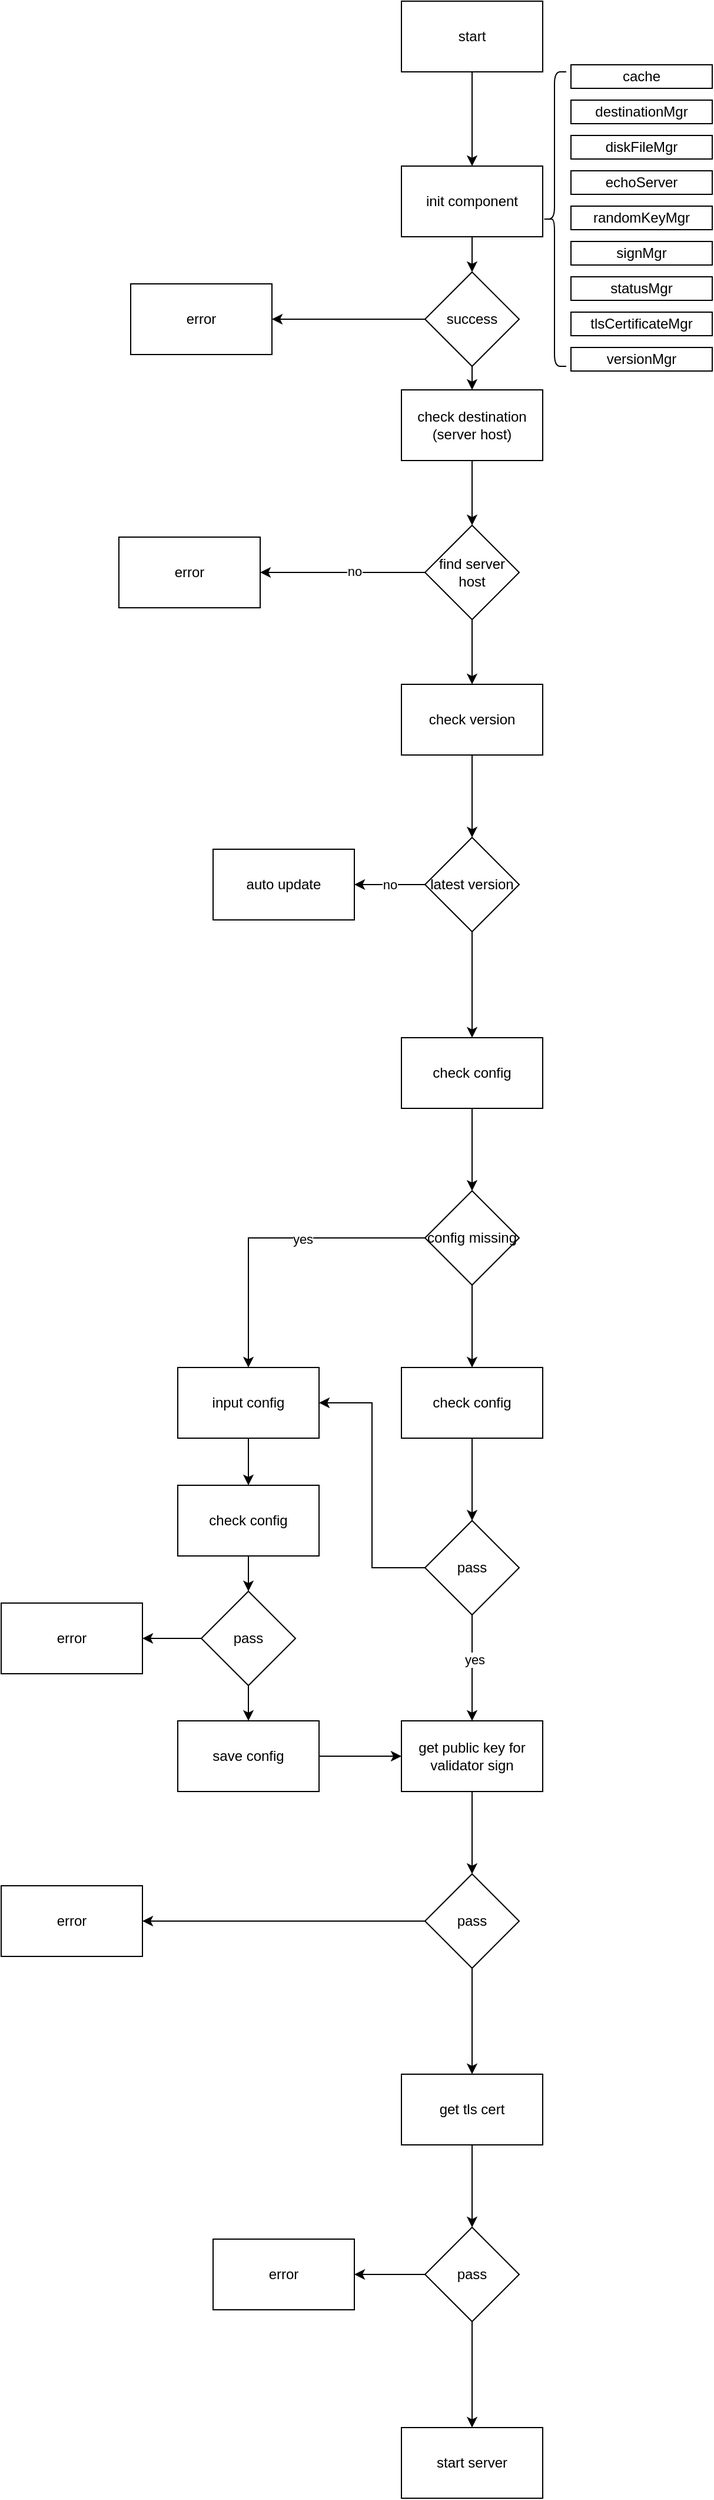 <mxfile version="15.5.4" type="embed"><diagram id="23iRSUPoRavnBvh4doch" name="Page-1"><mxGraphModel dx="1723" dy="637" grid="1" gridSize="10" guides="1" tooltips="1" connect="1" arrows="1" fold="1" page="1" pageScale="1" pageWidth="827" pageHeight="1169" math="0" shadow="0"><root><mxCell id="0"/><mxCell id="1" parent="0"/><mxCell id="4" value="" style="edgeStyle=orthogonalEdgeStyle;rounded=0;orthogonalLoop=1;jettySize=auto;html=1;" edge="1" parent="1" source="2" target="3"><mxGeometry relative="1" as="geometry"/></mxCell><mxCell id="2" value="start" style="rounded=0;whiteSpace=wrap;html=1;" vertex="1" parent="1"><mxGeometry x="150" y="60" width="120" height="60" as="geometry"/></mxCell><mxCell id="65" value="" style="edgeStyle=orthogonalEdgeStyle;rounded=0;orthogonalLoop=1;jettySize=auto;html=1;" edge="1" parent="1" source="3" target="64"><mxGeometry relative="1" as="geometry"/></mxCell><mxCell id="3" value="init component" style="whiteSpace=wrap;html=1;rounded=0;" vertex="1" parent="1"><mxGeometry x="150" y="200" width="120" height="60" as="geometry"/></mxCell><mxCell id="10" value="cache" style="rounded=0;whiteSpace=wrap;html=1;align=center;" vertex="1" parent="1"><mxGeometry x="294" y="114" width="120" height="20" as="geometry"/></mxCell><mxCell id="11" value="destinationMgr" style="rounded=0;whiteSpace=wrap;html=1;align=center;" vertex="1" parent="1"><mxGeometry x="294" y="144" width="120" height="20" as="geometry"/></mxCell><mxCell id="12" value="diskFileMgr" style="rounded=0;whiteSpace=wrap;html=1;align=center;" vertex="1" parent="1"><mxGeometry x="294" y="174" width="120" height="20" as="geometry"/></mxCell><mxCell id="13" value="echoServer" style="rounded=0;whiteSpace=wrap;html=1;align=center;" vertex="1" parent="1"><mxGeometry x="294" y="204" width="120" height="20" as="geometry"/></mxCell><mxCell id="14" value="randomKeyMgr" style="rounded=0;whiteSpace=wrap;html=1;align=center;" vertex="1" parent="1"><mxGeometry x="294" y="234" width="120" height="20" as="geometry"/></mxCell><mxCell id="15" value="signMgr" style="rounded=0;whiteSpace=wrap;html=1;align=center;" vertex="1" parent="1"><mxGeometry x="294" y="264" width="120" height="20" as="geometry"/></mxCell><mxCell id="16" value="statusMgr" style="rounded=0;whiteSpace=wrap;html=1;align=center;" vertex="1" parent="1"><mxGeometry x="294" y="294" width="120" height="20" as="geometry"/></mxCell><mxCell id="17" value="tlsCertificateMgr" style="rounded=0;whiteSpace=wrap;html=1;align=center;" vertex="1" parent="1"><mxGeometry x="294" y="324" width="120" height="20" as="geometry"/></mxCell><mxCell id="18" value="versionMgr" style="rounded=0;whiteSpace=wrap;html=1;align=center;" vertex="1" parent="1"><mxGeometry x="294" y="354" width="120" height="20" as="geometry"/></mxCell><mxCell id="20" value="" style="shape=curlyBracket;whiteSpace=wrap;html=1;rounded=1;align=center;" vertex="1" parent="1"><mxGeometry x="270" y="120" width="20" height="250" as="geometry"/></mxCell><mxCell id="24" value="" style="edgeStyle=orthogonalEdgeStyle;rounded=0;orthogonalLoop=1;jettySize=auto;html=1;" edge="1" parent="1" source="21" target="23"><mxGeometry relative="1" as="geometry"/></mxCell><mxCell id="21" value="check destination&lt;br&gt;(server host)" style="whiteSpace=wrap;html=1;rounded=0;" vertex="1" parent="1"><mxGeometry x="150" y="390" width="120" height="60" as="geometry"/></mxCell><mxCell id="26" value="" style="edgeStyle=orthogonalEdgeStyle;rounded=0;orthogonalLoop=1;jettySize=auto;html=1;" edge="1" parent="1" source="23" target="25"><mxGeometry relative="1" as="geometry"/></mxCell><mxCell id="27" value="no" style="edgeLabel;html=1;align=center;verticalAlign=middle;resizable=0;points=[];" vertex="1" connectable="0" parent="26"><mxGeometry x="-0.133" y="-1" relative="1" as="geometry"><mxPoint as="offset"/></mxGeometry></mxCell><mxCell id="29" value="" style="edgeStyle=orthogonalEdgeStyle;rounded=0;orthogonalLoop=1;jettySize=auto;html=1;" edge="1" parent="1" source="23" target="28"><mxGeometry relative="1" as="geometry"/></mxCell><mxCell id="23" value="find server host" style="rhombus;whiteSpace=wrap;html=1;rounded=0;" vertex="1" parent="1"><mxGeometry x="170" y="505" width="80" height="80" as="geometry"/></mxCell><mxCell id="25" value="error" style="whiteSpace=wrap;html=1;rounded=0;direction=west;" vertex="1" parent="1"><mxGeometry x="-90" y="515" width="120" height="60" as="geometry"/></mxCell><mxCell id="31" value="" style="edgeStyle=orthogonalEdgeStyle;rounded=0;orthogonalLoop=1;jettySize=auto;html=1;" edge="1" parent="1" source="28" target="30"><mxGeometry relative="1" as="geometry"/></mxCell><mxCell id="28" value="check version" style="whiteSpace=wrap;html=1;rounded=0;" vertex="1" parent="1"><mxGeometry x="150" y="640" width="120" height="60" as="geometry"/></mxCell><mxCell id="33" value="no" style="edgeStyle=orthogonalEdgeStyle;rounded=0;orthogonalLoop=1;jettySize=auto;html=1;" edge="1" parent="1" source="30" target="32"><mxGeometry relative="1" as="geometry"/></mxCell><mxCell id="35" value="" style="edgeStyle=orthogonalEdgeStyle;rounded=0;orthogonalLoop=1;jettySize=auto;html=1;" edge="1" parent="1" source="30" target="34"><mxGeometry relative="1" as="geometry"/></mxCell><mxCell id="30" value="latest version" style="rhombus;whiteSpace=wrap;html=1;rounded=0;" vertex="1" parent="1"><mxGeometry x="170" y="770" width="80" height="80" as="geometry"/></mxCell><mxCell id="32" value="auto update" style="whiteSpace=wrap;html=1;rounded=0;" vertex="1" parent="1"><mxGeometry x="-10" y="780" width="120" height="60" as="geometry"/></mxCell><mxCell id="37" value="" style="edgeStyle=orthogonalEdgeStyle;rounded=0;orthogonalLoop=1;jettySize=auto;html=1;" edge="1" parent="1" source="34" target="36"><mxGeometry relative="1" as="geometry"/></mxCell><mxCell id="34" value="check config" style="whiteSpace=wrap;html=1;rounded=0;" vertex="1" parent="1"><mxGeometry x="150" y="940" width="120" height="60" as="geometry"/></mxCell><mxCell id="39" value="" style="edgeStyle=orthogonalEdgeStyle;rounded=0;orthogonalLoop=1;jettySize=auto;html=1;" edge="1" parent="1" source="36" target="38"><mxGeometry relative="1" as="geometry"/></mxCell><mxCell id="48" value="yes" style="edgeLabel;html=1;align=center;verticalAlign=middle;resizable=0;points=[];" vertex="1" connectable="0" parent="39"><mxGeometry x="-0.2" y="1" relative="1" as="geometry"><mxPoint as="offset"/></mxGeometry></mxCell><mxCell id="54" value="" style="edgeStyle=orthogonalEdgeStyle;rounded=0;orthogonalLoop=1;jettySize=auto;html=1;" edge="1" parent="1" source="36" target="53"><mxGeometry relative="1" as="geometry"/></mxCell><mxCell id="36" value="config missing" style="rhombus;whiteSpace=wrap;html=1;rounded=0;" vertex="1" parent="1"><mxGeometry x="170" y="1070" width="80" height="80" as="geometry"/></mxCell><mxCell id="41" value="" style="edgeStyle=orthogonalEdgeStyle;rounded=0;orthogonalLoop=1;jettySize=auto;html=1;" edge="1" parent="1" source="38" target="40"><mxGeometry relative="1" as="geometry"/></mxCell><mxCell id="38" value="input config" style="whiteSpace=wrap;html=1;rounded=0;" vertex="1" parent="1"><mxGeometry x="-40" y="1220" width="120" height="60" as="geometry"/></mxCell><mxCell id="43" value="" style="edgeStyle=orthogonalEdgeStyle;rounded=0;orthogonalLoop=1;jettySize=auto;html=1;" edge="1" parent="1" source="40" target="42"><mxGeometry relative="1" as="geometry"/></mxCell><mxCell id="40" value="check config" style="whiteSpace=wrap;html=1;rounded=0;" vertex="1" parent="1"><mxGeometry x="-40" y="1320" width="120" height="60" as="geometry"/></mxCell><mxCell id="45" value="" style="edgeStyle=orthogonalEdgeStyle;rounded=0;orthogonalLoop=1;jettySize=auto;html=1;" edge="1" parent="1" source="42" target="44"><mxGeometry relative="1" as="geometry"/></mxCell><mxCell id="47" value="" style="edgeStyle=orthogonalEdgeStyle;rounded=0;orthogonalLoop=1;jettySize=auto;html=1;" edge="1" parent="1" source="42" target="46"><mxGeometry relative="1" as="geometry"/></mxCell><mxCell id="42" value="pass" style="rhombus;whiteSpace=wrap;html=1;rounded=0;" vertex="1" parent="1"><mxGeometry x="-20" y="1410" width="80" height="80" as="geometry"/></mxCell><mxCell id="44" value="error" style="whiteSpace=wrap;html=1;rounded=0;" vertex="1" parent="1"><mxGeometry x="-190" y="1420" width="120" height="60" as="geometry"/></mxCell><mxCell id="51" style="edgeStyle=orthogonalEdgeStyle;rounded=0;orthogonalLoop=1;jettySize=auto;html=1;exitX=1;exitY=0.5;exitDx=0;exitDy=0;entryX=0;entryY=0.5;entryDx=0;entryDy=0;" edge="1" parent="1" source="46" target="49"><mxGeometry relative="1" as="geometry"/></mxCell><mxCell id="46" value="save config" style="whiteSpace=wrap;html=1;rounded=0;" vertex="1" parent="1"><mxGeometry x="-40" y="1520" width="120" height="60" as="geometry"/></mxCell><mxCell id="61" value="" style="edgeStyle=orthogonalEdgeStyle;rounded=0;orthogonalLoop=1;jettySize=auto;html=1;" edge="1" parent="1" source="49" target="60"><mxGeometry relative="1" as="geometry"/></mxCell><mxCell id="49" value="get public key for validator sign" style="whiteSpace=wrap;html=1;rounded=0;" vertex="1" parent="1"><mxGeometry x="150" y="1520" width="120" height="60" as="geometry"/></mxCell><mxCell id="56" value="" style="edgeStyle=orthogonalEdgeStyle;rounded=0;orthogonalLoop=1;jettySize=auto;html=1;" edge="1" parent="1" source="53" target="55"><mxGeometry relative="1" as="geometry"/></mxCell><mxCell id="53" value="check config" style="whiteSpace=wrap;html=1;rounded=0;" vertex="1" parent="1"><mxGeometry x="150" y="1220" width="120" height="60" as="geometry"/></mxCell><mxCell id="57" style="edgeStyle=orthogonalEdgeStyle;rounded=0;orthogonalLoop=1;jettySize=auto;html=1;exitX=0.5;exitY=1;exitDx=0;exitDy=0;entryX=0.5;entryY=0;entryDx=0;entryDy=0;" edge="1" parent="1" source="55" target="49"><mxGeometry relative="1" as="geometry"/></mxCell><mxCell id="59" value="yes" style="edgeLabel;html=1;align=center;verticalAlign=middle;resizable=0;points=[];" vertex="1" connectable="0" parent="57"><mxGeometry x="-0.156" y="2" relative="1" as="geometry"><mxPoint as="offset"/></mxGeometry></mxCell><mxCell id="58" style="edgeStyle=orthogonalEdgeStyle;rounded=0;orthogonalLoop=1;jettySize=auto;html=1;exitX=0;exitY=0.5;exitDx=0;exitDy=0;entryX=1;entryY=0.5;entryDx=0;entryDy=0;" edge="1" parent="1" source="55" target="38"><mxGeometry relative="1" as="geometry"/></mxCell><mxCell id="55" value="pass" style="rhombus;whiteSpace=wrap;html=1;rounded=0;" vertex="1" parent="1"><mxGeometry x="170" y="1350" width="80" height="80" as="geometry"/></mxCell><mxCell id="63" value="" style="edgeStyle=orthogonalEdgeStyle;rounded=0;orthogonalLoop=1;jettySize=auto;html=1;" edge="1" parent="1" source="60" target="62"><mxGeometry relative="1" as="geometry"/></mxCell><mxCell id="70" value="" style="edgeStyle=orthogonalEdgeStyle;rounded=0;orthogonalLoop=1;jettySize=auto;html=1;" edge="1" parent="1" source="60" target="69"><mxGeometry relative="1" as="geometry"/></mxCell><mxCell id="60" value="pass" style="rhombus;whiteSpace=wrap;html=1;rounded=0;" vertex="1" parent="1"><mxGeometry x="170" y="1650" width="80" height="80" as="geometry"/></mxCell><mxCell id="62" value="error" style="whiteSpace=wrap;html=1;rounded=0;" vertex="1" parent="1"><mxGeometry x="-190" y="1660" width="120" height="60" as="geometry"/></mxCell><mxCell id="66" style="edgeStyle=orthogonalEdgeStyle;rounded=0;orthogonalLoop=1;jettySize=auto;html=1;exitX=0.5;exitY=1;exitDx=0;exitDy=0;entryX=0.5;entryY=0;entryDx=0;entryDy=0;" edge="1" parent="1" source="64" target="21"><mxGeometry relative="1" as="geometry"/></mxCell><mxCell id="68" value="" style="edgeStyle=orthogonalEdgeStyle;rounded=0;orthogonalLoop=1;jettySize=auto;html=1;" edge="1" parent="1" source="64" target="67"><mxGeometry relative="1" as="geometry"/></mxCell><mxCell id="64" value="success" style="rhombus;whiteSpace=wrap;html=1;rounded=0;" vertex="1" parent="1"><mxGeometry x="170" y="290" width="80" height="80" as="geometry"/></mxCell><mxCell id="67" value="error" style="whiteSpace=wrap;html=1;rounded=0;" vertex="1" parent="1"><mxGeometry x="-80" y="300" width="120" height="60" as="geometry"/></mxCell><mxCell id="72" value="" style="edgeStyle=orthogonalEdgeStyle;rounded=0;orthogonalLoop=1;jettySize=auto;html=1;" edge="1" parent="1" source="69" target="71"><mxGeometry relative="1" as="geometry"/></mxCell><mxCell id="69" value="get tls cert" style="whiteSpace=wrap;html=1;rounded=0;" vertex="1" parent="1"><mxGeometry x="150" y="1820" width="120" height="60" as="geometry"/></mxCell><mxCell id="74" value="" style="edgeStyle=orthogonalEdgeStyle;rounded=0;orthogonalLoop=1;jettySize=auto;html=1;" edge="1" parent="1" source="71" target="73"><mxGeometry relative="1" as="geometry"/></mxCell><mxCell id="76" value="" style="edgeStyle=orthogonalEdgeStyle;rounded=0;orthogonalLoop=1;jettySize=auto;html=1;" edge="1" parent="1" source="71" target="75"><mxGeometry relative="1" as="geometry"/></mxCell><mxCell id="71" value="pass" style="rhombus;whiteSpace=wrap;html=1;rounded=0;" vertex="1" parent="1"><mxGeometry x="170" y="1950" width="80" height="80" as="geometry"/></mxCell><mxCell id="73" value="error" style="whiteSpace=wrap;html=1;rounded=0;" vertex="1" parent="1"><mxGeometry x="-10" y="1960" width="120" height="60" as="geometry"/></mxCell><mxCell id="75" value="start server" style="whiteSpace=wrap;html=1;rounded=0;" vertex="1" parent="1"><mxGeometry x="150" y="2120" width="120" height="60" as="geometry"/></mxCell></root></mxGraphModel></diagram></mxfile>